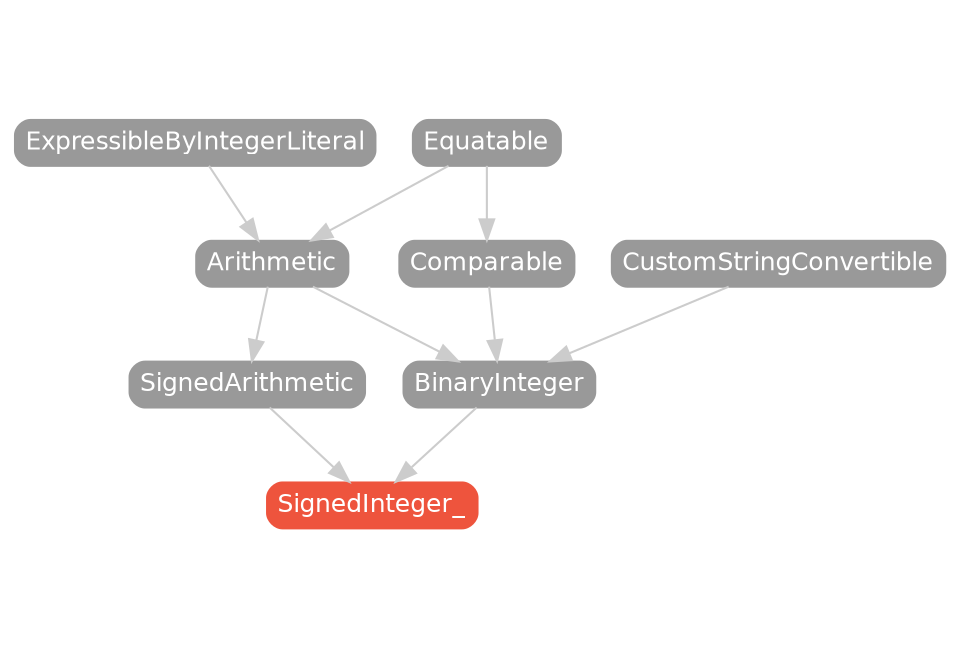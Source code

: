strict digraph "SignedInteger_ - Type Hierarchy - SwiftDoc.org" {
    pad="0.1,0.8"
    node [shape=box, style="filled,rounded", color="#999999", fillcolor="#999999", fontcolor=white, fontname=Helvetica, fontnames="Helvetica,sansserif", fontsize=12, margin="0.07,0.05", height="0.3"]
    edge [color="#cccccc"]
    "Arithmetic" [URL="/protocol/Arithmetic/hierarchy/"]
    "BinaryInteger" [URL="/protocol/BinaryInteger/hierarchy/"]
    "Comparable" [URL="/protocol/Comparable/hierarchy/"]
    "CustomStringConvertible" [URL="/protocol/CustomStringConvertible/hierarchy/"]
    "Equatable" [URL="/protocol/Equatable/hierarchy/"]
    "ExpressibleByIntegerLiteral" [URL="/protocol/ExpressibleByIntegerLiteral/hierarchy/"]
    "SignedArithmetic" [URL="/protocol/SignedArithmetic/hierarchy/"]
    "SignedInteger_" [URL="/protocol/SignedInteger_/", style="filled,rounded", fillcolor="#ee543d", color="#ee543d"]    "BinaryInteger" -> "SignedInteger_"
    "SignedArithmetic" -> "SignedInteger_"
    "Comparable" -> "BinaryInteger"
    "Arithmetic" -> "BinaryInteger"
    "CustomStringConvertible" -> "BinaryInteger"
    "Equatable" -> "Comparable"
    "Equatable" -> "Arithmetic"
    "ExpressibleByIntegerLiteral" -> "Arithmetic"
    "Arithmetic" -> "SignedArithmetic"
    "Equatable" -> "Arithmetic"
    "ExpressibleByIntegerLiteral" -> "Arithmetic"
    subgraph Types {
        rank = max; 
    }
}